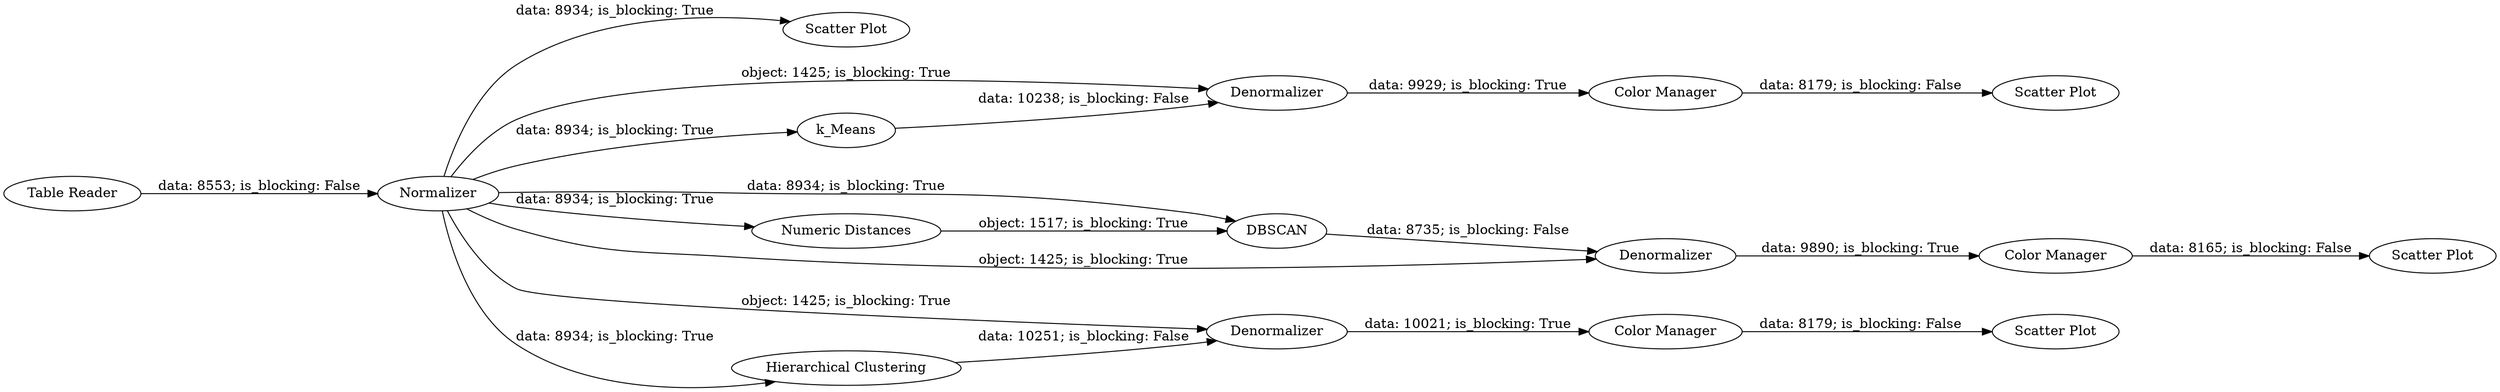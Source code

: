 digraph {
	"4667989537025373314_1" [label="Table Reader"]
	"4667989537025373314_154" [label="Scatter Plot"]
	"4667989537025373314_149" [label=Denormalizer]
	"4667989537025373314_135" [label=k_Means]
	"4667989537025373314_148" [label=DBSCAN]
	"4667989537025373314_143" [label="Scatter Plot"]
	"4667989537025373314_146" [label="Color Manager"]
	"4667989537025373314_144" [label="Hierarchical Clustering"]
	"4667989537025373314_147" [label="Scatter Plot"]
	"4667989537025373314_142" [label="Color Manager"]
	"4667989537025373314_151" [label="Scatter Plot"]
	"4667989537025373314_152" [label="Numeric Distances"]
	"4667989537025373314_141" [label=Denormalizer]
	"4667989537025373314_150" [label="Color Manager"]
	"4667989537025373314_145" [label=Denormalizer]
	"4667989537025373314_140" [label=Normalizer]
	"4667989537025373314_152" -> "4667989537025373314_148" [label="object: 1517; is_blocking: True"]
	"4667989537025373314_140" -> "4667989537025373314_144" [label="data: 8934; is_blocking: True"]
	"4667989537025373314_142" -> "4667989537025373314_143" [label="data: 8179; is_blocking: False"]
	"4667989537025373314_140" -> "4667989537025373314_148" [label="data: 8934; is_blocking: True"]
	"4667989537025373314_140" -> "4667989537025373314_141" [label="object: 1425; is_blocking: True"]
	"4667989537025373314_135" -> "4667989537025373314_141" [label="data: 10238; is_blocking: False"]
	"4667989537025373314_144" -> "4667989537025373314_145" [label="data: 10251; is_blocking: False"]
	"4667989537025373314_141" -> "4667989537025373314_142" [label="data: 9929; is_blocking: True"]
	"4667989537025373314_1" -> "4667989537025373314_140" [label="data: 8553; is_blocking: False"]
	"4667989537025373314_140" -> "4667989537025373314_152" [label="data: 8934; is_blocking: True"]
	"4667989537025373314_140" -> "4667989537025373314_154" [label="data: 8934; is_blocking: True"]
	"4667989537025373314_140" -> "4667989537025373314_149" [label="object: 1425; is_blocking: True"]
	"4667989537025373314_140" -> "4667989537025373314_135" [label="data: 8934; is_blocking: True"]
	"4667989537025373314_146" -> "4667989537025373314_147" [label="data: 8179; is_blocking: False"]
	"4667989537025373314_148" -> "4667989537025373314_149" [label="data: 8735; is_blocking: False"]
	"4667989537025373314_150" -> "4667989537025373314_151" [label="data: 8165; is_blocking: False"]
	"4667989537025373314_140" -> "4667989537025373314_145" [label="object: 1425; is_blocking: True"]
	"4667989537025373314_149" -> "4667989537025373314_150" [label="data: 9890; is_blocking: True"]
	"4667989537025373314_145" -> "4667989537025373314_146" [label="data: 10021; is_blocking: True"]
	rankdir=LR
}
